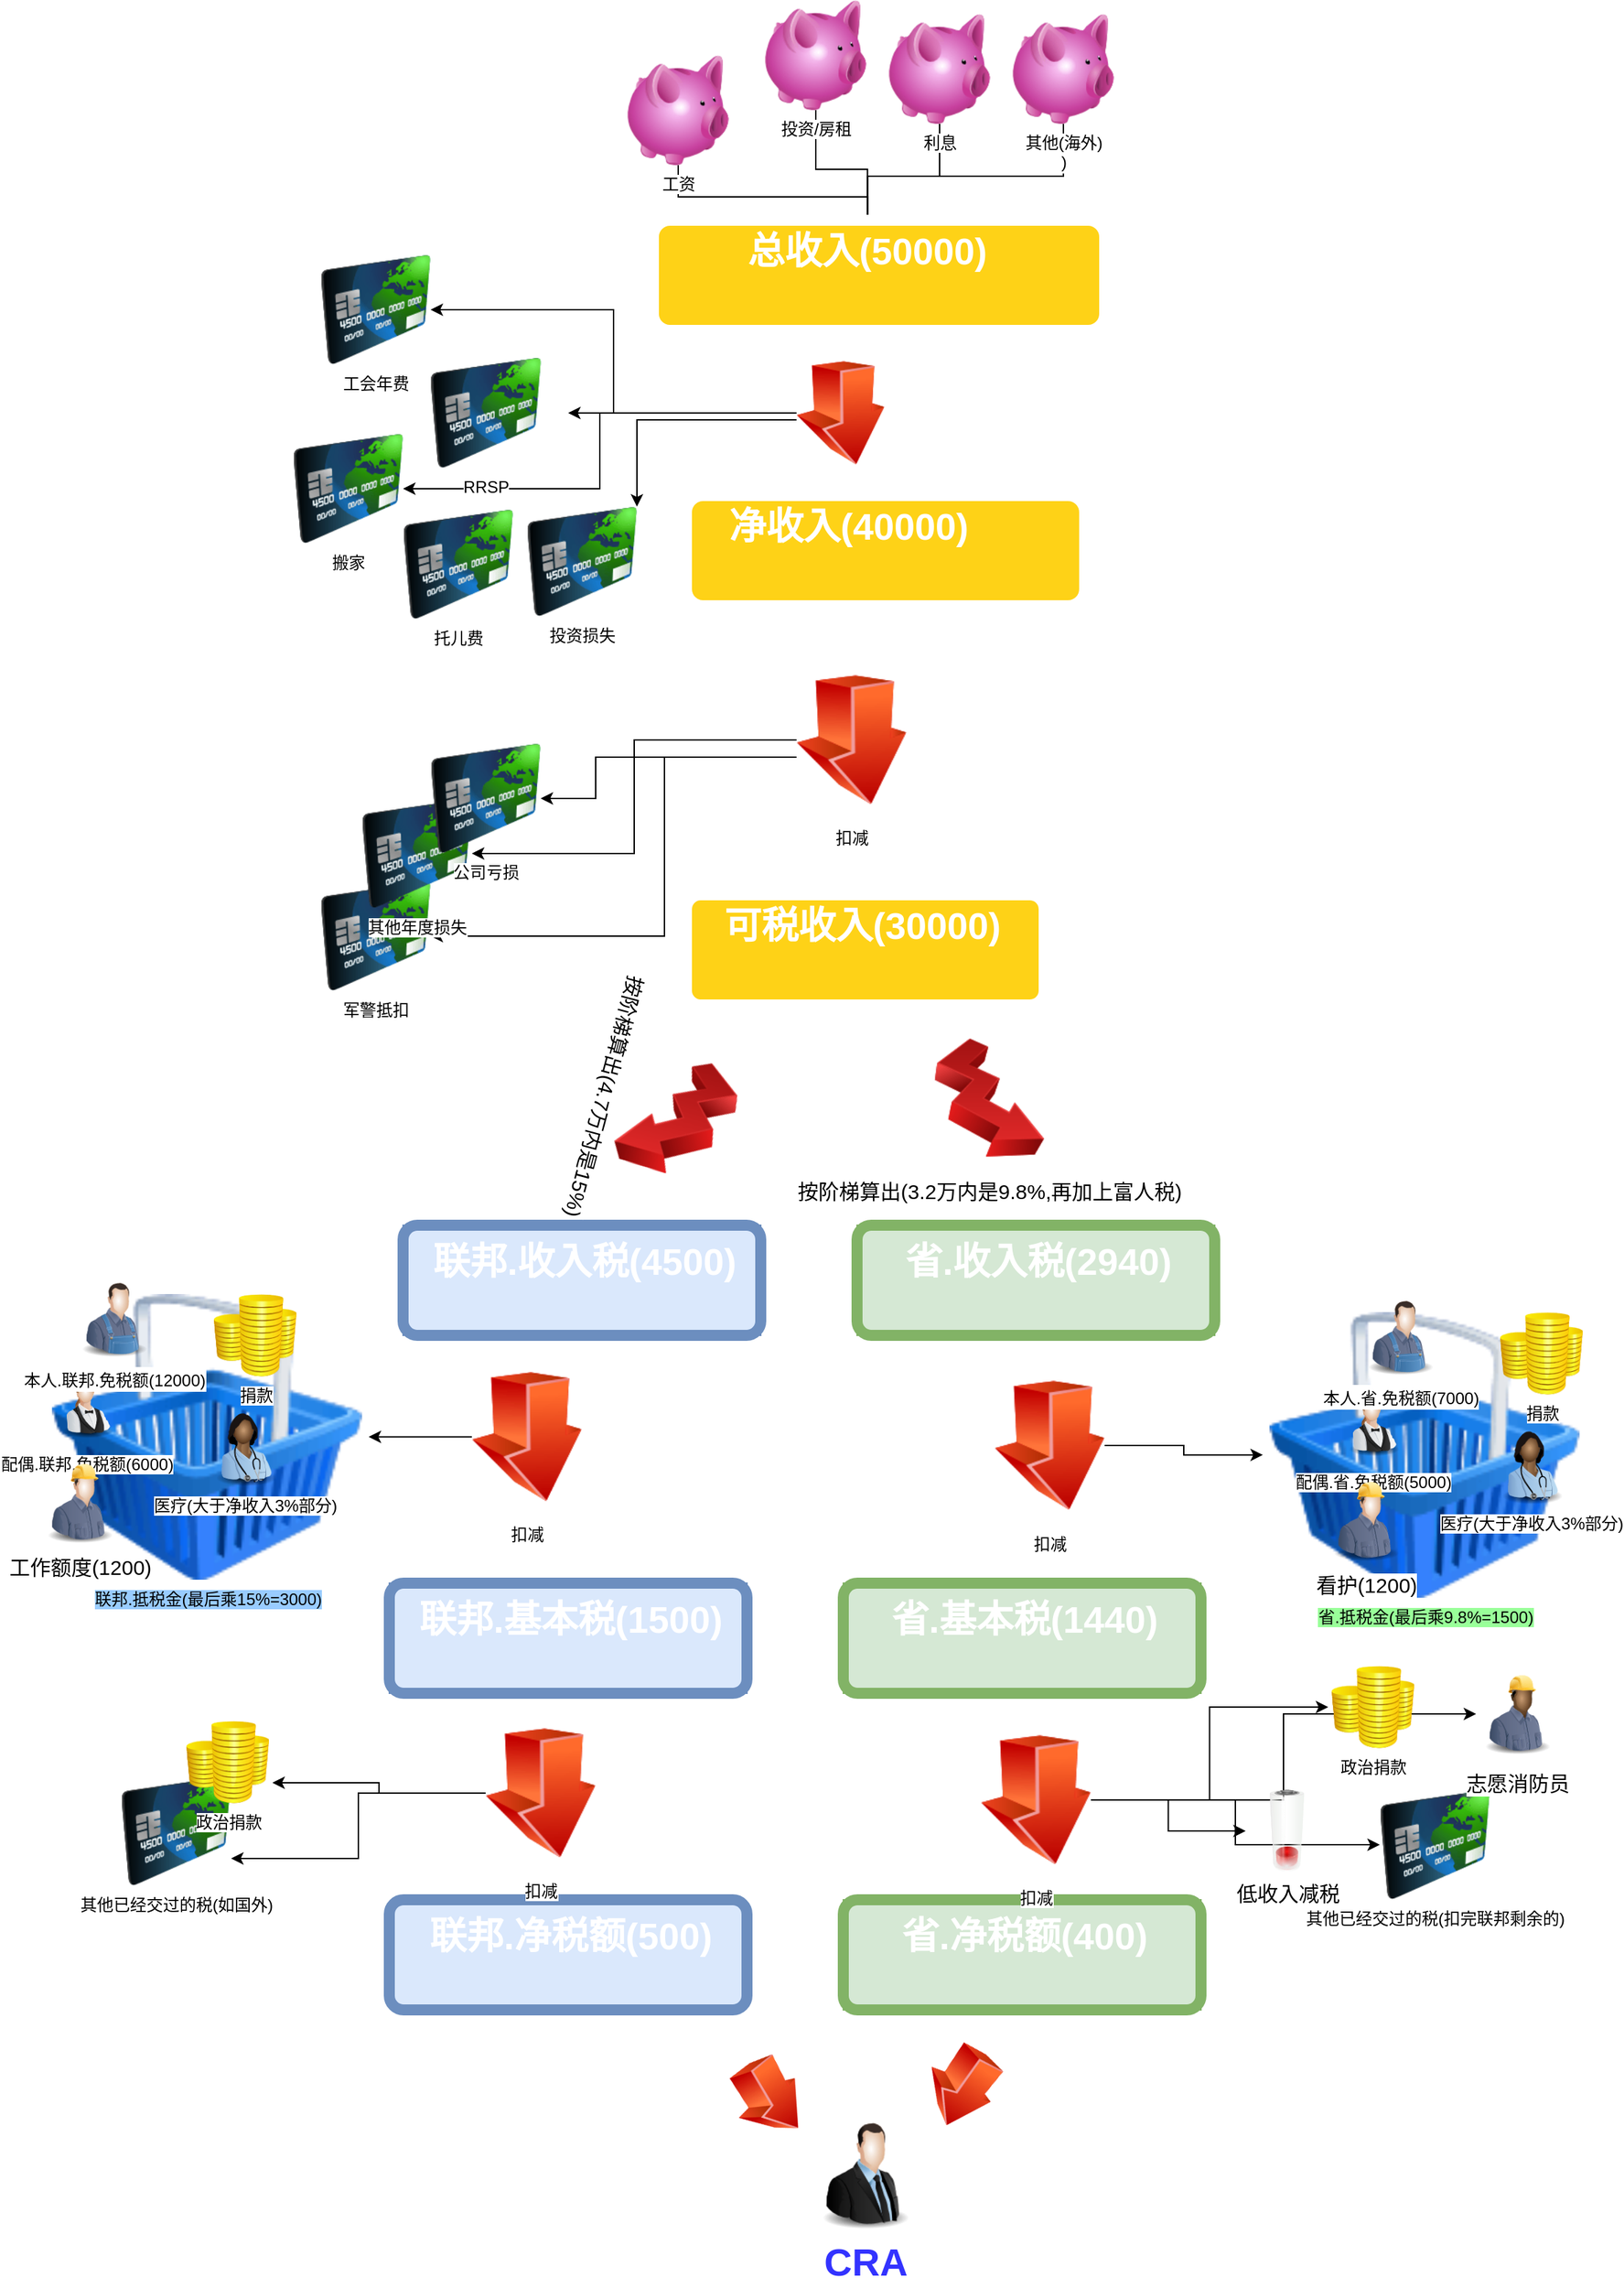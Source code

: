 <mxfile version="12.7.9" type="github">
  <diagram name="Page-1" id="12e1b939-464a-85fe-373e-61e167be1490">
    <mxGraphModel dx="1485" dy="1088" grid="1" gridSize="10" guides="1" tooltips="1" connect="1" arrows="1" fold="1" page="1" pageScale="1.5" pageWidth="827" pageHeight="11169" background="#ffffff" math="0" shadow="0">
      <root>
        <mxCell id="0" />
        <mxCell id="1" parent="0" />
        <mxCell id="60da8b9f42644d3a-7" value="" style="line;strokeWidth=2;html=1;rounded=0;shadow=0;fontSize=27;align=center;fillColor=none;strokeColor=#FFFFFF;" parent="1" vertex="1">
          <mxGeometry x="516" y="705" width="240" height="10" as="geometry" />
        </mxCell>
        <mxCell id="r8NnEnYyrBjSwJoiBO07-27" style="edgeStyle=orthogonalEdgeStyle;rounded=0;orthogonalLoop=1;jettySize=auto;html=1;" edge="1" parent="1" source="r8NnEnYyrBjSwJoiBO07-2" target="r8NnEnYyrBjSwJoiBO07-21">
          <mxGeometry relative="1" as="geometry" />
        </mxCell>
        <mxCell id="r8NnEnYyrBjSwJoiBO07-28" style="edgeStyle=orthogonalEdgeStyle;rounded=0;orthogonalLoop=1;jettySize=auto;html=1;" edge="1" parent="1" source="r8NnEnYyrBjSwJoiBO07-2" target="r8NnEnYyrBjSwJoiBO07-22">
          <mxGeometry relative="1" as="geometry" />
        </mxCell>
        <mxCell id="r8NnEnYyrBjSwJoiBO07-29" style="edgeStyle=orthogonalEdgeStyle;rounded=0;orthogonalLoop=1;jettySize=auto;html=1;" edge="1" parent="1" source="r8NnEnYyrBjSwJoiBO07-2" target="r8NnEnYyrBjSwJoiBO07-25">
          <mxGeometry relative="1" as="geometry" />
        </mxCell>
        <mxCell id="r8NnEnYyrBjSwJoiBO07-31" style="edgeStyle=orthogonalEdgeStyle;rounded=0;orthogonalLoop=1;jettySize=auto;html=1;" edge="1" parent="1" source="r8NnEnYyrBjSwJoiBO07-2" target="r8NnEnYyrBjSwJoiBO07-24">
          <mxGeometry relative="1" as="geometry">
            <Array as="points">
              <mxPoint x="480" y="425" />
            </Array>
          </mxGeometry>
        </mxCell>
        <mxCell id="r8NnEnYyrBjSwJoiBO07-2" value="扣减" style="image;html=1;labelBackgroundColor=#ffffff;image=img/lib/clip_art/finance/Arrow_Down_128x128.png" vertex="1" parent="1">
          <mxGeometry x="596" y="370" width="64" height="100" as="geometry" />
        </mxCell>
        <mxCell id="r8NnEnYyrBjSwJoiBO07-4" value="" style="edgeStyle=orthogonalEdgeStyle;rounded=0;orthogonalLoop=1;jettySize=auto;html=1;" edge="1" parent="1" source="r8NnEnYyrBjSwJoiBO07-3" target="60da8b9f42644d3a-3">
          <mxGeometry relative="1" as="geometry" />
        </mxCell>
        <mxCell id="r8NnEnYyrBjSwJoiBO07-3" value="工资" style="image;html=1;labelBackgroundColor=#ffffff;image=img/lib/clip_art/finance/Piggy_Bank_128x128.png" vertex="1" parent="1">
          <mxGeometry x="470" y="160" width="80" height="80" as="geometry" />
        </mxCell>
        <mxCell id="r8NnEnYyrBjSwJoiBO07-6" value="" style="edgeStyle=orthogonalEdgeStyle;rounded=0;orthogonalLoop=1;jettySize=auto;html=1;" edge="1" parent="1" source="r8NnEnYyrBjSwJoiBO07-5" target="60da8b9f42644d3a-3">
          <mxGeometry relative="1" as="geometry" />
        </mxCell>
        <mxCell id="r8NnEnYyrBjSwJoiBO07-5" value="投资/房租" style="image;html=1;labelBackgroundColor=#ffffff;image=img/lib/clip_art/finance/Piggy_Bank_128x128.png" vertex="1" parent="1">
          <mxGeometry x="570" y="120" width="80" height="80" as="geometry" />
        </mxCell>
        <mxCell id="r8NnEnYyrBjSwJoiBO07-9" style="edgeStyle=orthogonalEdgeStyle;rounded=0;orthogonalLoop=1;jettySize=auto;html=1;" edge="1" parent="1" source="r8NnEnYyrBjSwJoiBO07-7" target="60da8b9f42644d3a-3">
          <mxGeometry relative="1" as="geometry" />
        </mxCell>
        <mxCell id="r8NnEnYyrBjSwJoiBO07-7" value="利息" style="image;html=1;labelBackgroundColor=#ffffff;image=img/lib/clip_art/finance/Piggy_Bank_128x128.png" vertex="1" parent="1">
          <mxGeometry x="660" y="130" width="80" height="80" as="geometry" />
        </mxCell>
        <mxCell id="r8NnEnYyrBjSwJoiBO07-10" style="edgeStyle=orthogonalEdgeStyle;rounded=0;orthogonalLoop=1;jettySize=auto;html=1;" edge="1" parent="1" source="r8NnEnYyrBjSwJoiBO07-8" target="60da8b9f42644d3a-3">
          <mxGeometry relative="1" as="geometry" />
        </mxCell>
        <mxCell id="r8NnEnYyrBjSwJoiBO07-8" value="其他(海外)&lt;br&gt;)" style="image;html=1;labelBackgroundColor=#ffffff;image=img/lib/clip_art/finance/Piggy_Bank_128x128.png" vertex="1" parent="1">
          <mxGeometry x="750" y="130" width="80" height="80" as="geometry" />
        </mxCell>
        <mxCell id="r8NnEnYyrBjSwJoiBO07-12" value="" style="group" vertex="1" connectable="0" parent="1">
          <mxGeometry x="480" y="280" width="340" height="80" as="geometry" />
        </mxCell>
        <mxCell id="60da8b9f42644d3a-2" value="" style="whiteSpace=wrap;html=1;rounded=1;shadow=0;strokeWidth=8;fontSize=20;align=center;fillColor=#FED217;strokeColor=#FFFFFF;" parent="r8NnEnYyrBjSwJoiBO07-12" vertex="1">
          <mxGeometry x="11.972" width="328.028" height="80" as="geometry" />
        </mxCell>
        <mxCell id="60da8b9f42644d3a-3" value="总收入(50000)" style="text;html=1;strokeColor=none;fillColor=none;align=center;verticalAlign=middle;whiteSpace=wrap;rounded=0;shadow=0;fontSize=27;fontColor=#FFFFFF;fontStyle=1" parent="r8NnEnYyrBjSwJoiBO07-12" vertex="1">
          <mxGeometry y="6.15" width="335.21" height="33.85" as="geometry" />
        </mxCell>
        <mxCell id="r8NnEnYyrBjSwJoiBO07-15" value="" style="group" vertex="1" connectable="0" parent="1">
          <mxGeometry x="486" y="480" width="300" height="80" as="geometry" />
        </mxCell>
        <mxCell id="r8NnEnYyrBjSwJoiBO07-16" value="" style="whiteSpace=wrap;html=1;rounded=1;shadow=0;strokeWidth=8;fontSize=20;align=center;fillColor=#FED217;strokeColor=#FFFFFF;" vertex="1" parent="r8NnEnYyrBjSwJoiBO07-15">
          <mxGeometry x="30.003" width="289.437" height="80" as="geometry" />
        </mxCell>
        <mxCell id="r8NnEnYyrBjSwJoiBO07-17" value="净收入(40000)" style="text;html=1;strokeColor=none;fillColor=none;align=center;verticalAlign=middle;whiteSpace=wrap;rounded=0;shadow=0;fontSize=27;fontColor=#FFFFFF;fontStyle=1" vertex="1" parent="r8NnEnYyrBjSwJoiBO07-15">
          <mxGeometry y="6.15" width="295.774" height="33.85" as="geometry" />
        </mxCell>
        <mxCell id="r8NnEnYyrBjSwJoiBO07-20" value="联邦.抵税金(最后乘15%=3000)" style="image;html=1;labelBackgroundColor=#99CCFF;image=img/lib/clip_art/finance/Shopping_Cart_128x128.png" vertex="1" parent="1">
          <mxGeometry x="50" y="1060" width="235" height="207.5" as="geometry" />
        </mxCell>
        <mxCell id="r8NnEnYyrBjSwJoiBO07-21" value="RRSP" style="image;html=1;labelBackgroundColor=#ffffff;image=img/lib/clip_art/finance/Credit_Card_128x128.png" vertex="1" parent="1">
          <mxGeometry x="310" y="380" width="120" height="80" as="geometry" />
        </mxCell>
        <mxCell id="r8NnEnYyrBjSwJoiBO07-23" value="托儿费" style="image;html=1;labelBackgroundColor=#ffffff;image=img/lib/clip_art/finance/Credit_Card_128x128.png" vertex="1" parent="1">
          <mxGeometry x="310" y="490" width="80" height="80" as="geometry" />
        </mxCell>
        <mxCell id="r8NnEnYyrBjSwJoiBO07-24" value="投资损失" style="image;html=1;labelBackgroundColor=#ffffff;image=img/lib/clip_art/finance/Credit_Card_128x128.png" vertex="1" parent="1">
          <mxGeometry x="400" y="488" width="80" height="80" as="geometry" />
        </mxCell>
        <mxCell id="r8NnEnYyrBjSwJoiBO07-25" value="搬家" style="image;html=1;labelBackgroundColor=#ffffff;image=img/lib/clip_art/finance/Credit_Card_128x128.png" vertex="1" parent="1">
          <mxGeometry x="230" y="435" width="80" height="80" as="geometry" />
        </mxCell>
        <mxCell id="r8NnEnYyrBjSwJoiBO07-22" value="工会年费" style="image;html=1;labelBackgroundColor=#ffffff;image=img/lib/clip_art/finance/Credit_Card_128x128.png" vertex="1" parent="1">
          <mxGeometry x="250" y="305" width="80" height="80" as="geometry" />
        </mxCell>
        <mxCell id="r8NnEnYyrBjSwJoiBO07-33" value="" style="group" vertex="1" connectable="0" parent="1">
          <mxGeometry x="516" y="770" width="260" height="80" as="geometry" />
        </mxCell>
        <mxCell id="r8NnEnYyrBjSwJoiBO07-34" value="" style="whiteSpace=wrap;html=1;rounded=1;shadow=0;strokeWidth=8;fontSize=20;align=center;fillColor=#FED217;strokeColor=#FFFFFF;arcSize=13;" vertex="1" parent="r8NnEnYyrBjSwJoiBO07-33">
          <mxGeometry width="260" height="80" as="geometry" />
        </mxCell>
        <mxCell id="r8NnEnYyrBjSwJoiBO07-35" value="可税收入(30000)" style="text;html=1;strokeColor=none;fillColor=none;align=center;verticalAlign=middle;whiteSpace=wrap;rounded=0;shadow=0;fontSize=27;fontColor=#FFFFFF;fontStyle=1" vertex="1" parent="r8NnEnYyrBjSwJoiBO07-33">
          <mxGeometry y="6.15" width="256.337" height="33.85" as="geometry" />
        </mxCell>
        <mxCell id="r8NnEnYyrBjSwJoiBO07-40" style="edgeStyle=orthogonalEdgeStyle;rounded=0;orthogonalLoop=1;jettySize=auto;html=1;entryX=1;entryY=0.5;entryDx=0;entryDy=0;" edge="1" parent="1" source="r8NnEnYyrBjSwJoiBO07-36" target="r8NnEnYyrBjSwJoiBO07-39">
          <mxGeometry relative="1" as="geometry">
            <Array as="points">
              <mxPoint x="450" y="670" />
              <mxPoint x="450" y="700" />
            </Array>
          </mxGeometry>
        </mxCell>
        <mxCell id="r8NnEnYyrBjSwJoiBO07-41" style="edgeStyle=orthogonalEdgeStyle;rounded=0;orthogonalLoop=1;jettySize=auto;html=1;" edge="1" parent="1" source="r8NnEnYyrBjSwJoiBO07-36" target="r8NnEnYyrBjSwJoiBO07-38">
          <mxGeometry relative="1" as="geometry" />
        </mxCell>
        <mxCell id="r8NnEnYyrBjSwJoiBO07-42" style="edgeStyle=orthogonalEdgeStyle;rounded=0;orthogonalLoop=1;jettySize=auto;html=1;entryX=1;entryY=0.5;entryDx=0;entryDy=0;" edge="1" parent="1" source="r8NnEnYyrBjSwJoiBO07-36" target="r8NnEnYyrBjSwJoiBO07-37">
          <mxGeometry relative="1" as="geometry">
            <Array as="points">
              <mxPoint x="500" y="670" />
              <mxPoint x="500" y="800" />
            </Array>
          </mxGeometry>
        </mxCell>
        <mxCell id="r8NnEnYyrBjSwJoiBO07-36" value="扣减" style="image;html=1;labelBackgroundColor=#ffffff;image=img/lib/clip_art/finance/Arrow_Down_128x128.png" vertex="1" parent="1">
          <mxGeometry x="596" y="600" width="80" height="115" as="geometry" />
        </mxCell>
        <mxCell id="r8NnEnYyrBjSwJoiBO07-37" value="军警抵扣" style="image;html=1;labelBackgroundColor=#ffffff;image=img/lib/clip_art/finance/Credit_Card_128x128.png" vertex="1" parent="1">
          <mxGeometry x="250" y="760" width="80" height="80" as="geometry" />
        </mxCell>
        <mxCell id="r8NnEnYyrBjSwJoiBO07-38" value="其他年度损失" style="image;html=1;labelBackgroundColor=#ffffff;image=img/lib/clip_art/finance/Credit_Card_128x128.png" vertex="1" parent="1">
          <mxGeometry x="280" y="700" width="80" height="80" as="geometry" />
        </mxCell>
        <mxCell id="r8NnEnYyrBjSwJoiBO07-39" value="公司亏损" style="image;html=1;labelBackgroundColor=#ffffff;image=img/lib/clip_art/finance/Credit_Card_128x128.png" vertex="1" parent="1">
          <mxGeometry x="330" y="660" width="80" height="80" as="geometry" />
        </mxCell>
        <mxCell id="r8NnEnYyrBjSwJoiBO07-43" value="" style="group;labelBackgroundColor=#CC399B;fillColor=#dae8fc;strokeColor=#6c8ebf;" vertex="1" connectable="0" parent="1">
          <mxGeometry x="310" y="1010" width="260" height="80" as="geometry" />
        </mxCell>
        <mxCell id="r8NnEnYyrBjSwJoiBO07-44" value="" style="whiteSpace=wrap;html=1;rounded=1;shadow=0;strokeWidth=8;fontSize=20;align=center;fillColor=#dae8fc;strokeColor=#6c8ebf;arcSize=13;labelBackgroundColor=#FF66FF;" vertex="1" parent="r8NnEnYyrBjSwJoiBO07-43">
          <mxGeometry width="260" height="80" as="geometry" />
        </mxCell>
        <mxCell id="r8NnEnYyrBjSwJoiBO07-45" value="联邦.收入税(4500)" style="text;html=1;strokeColor=none;fillColor=none;align=center;verticalAlign=middle;whiteSpace=wrap;rounded=0;shadow=0;fontSize=27;fontColor=#FFFFFF;fontStyle=1" vertex="1" parent="r8NnEnYyrBjSwJoiBO07-43">
          <mxGeometry x="3.66" y="10" width="256.337" height="33.85" as="geometry" />
        </mxCell>
        <mxCell id="r8NnEnYyrBjSwJoiBO07-49" value="配偶.联邦.免税额(6000)" style="image;html=1;labelBackgroundColor=#ffffff;image=img/lib/clip_art/people/Waiter_Woman_128x128.png" vertex="1" parent="1">
          <mxGeometry x="55" y="1110" width="50" height="60" as="geometry" />
        </mxCell>
        <mxCell id="r8NnEnYyrBjSwJoiBO07-53" value="医疗(大于净收入3%部分)" style="image;html=1;labelBackgroundColor=#ffffff;image=img/lib/clip_art/people/Nurse_Woman_Black_128x128.png" vertex="1" parent="1">
          <mxGeometry x="165" y="1140" width="60" height="60" as="geometry" />
        </mxCell>
        <mxCell id="r8NnEnYyrBjSwJoiBO07-55" value="捐款" style="image;html=1;labelBackgroundColor=#ffffff;image=img/lib/clip_art/finance/Coins_128x128.png" vertex="1" parent="1">
          <mxGeometry x="170" y="1060" width="65" height="60" as="geometry" />
        </mxCell>
        <mxCell id="r8NnEnYyrBjSwJoiBO07-57" value="按阶梯算出(4.7万内是15%)" style="image;html=1;labelBackgroundColor=#ffffff;image=img/lib/clip_art/finance/Stock_Down_128x128.png;rotation=105;fontSize=15;" vertex="1" parent="1">
          <mxGeometry x="457" y="890" width="106" height="80.03" as="geometry" />
        </mxCell>
        <mxCell id="r8NnEnYyrBjSwJoiBO07-59" style="edgeStyle=orthogonalEdgeStyle;rounded=0;orthogonalLoop=1;jettySize=auto;html=1;fontSize=15;" edge="1" parent="1" source="r8NnEnYyrBjSwJoiBO07-58" target="r8NnEnYyrBjSwJoiBO07-20">
          <mxGeometry relative="1" as="geometry" />
        </mxCell>
        <mxCell id="r8NnEnYyrBjSwJoiBO07-58" value="扣减" style="image;html=1;labelBackgroundColor=#ffffff;image=img/lib/clip_art/finance/Arrow_Down_128x128.png" vertex="1" parent="1">
          <mxGeometry x="360" y="1106.25" width="80" height="115" as="geometry" />
        </mxCell>
        <mxCell id="r8NnEnYyrBjSwJoiBO07-60" value="" style="group;labelBackgroundColor=#CC399B;fillColor=#dae8fc;strokeColor=#6c8ebf;" vertex="1" connectable="0" parent="1">
          <mxGeometry x="300" y="1270" width="260" height="80" as="geometry" />
        </mxCell>
        <mxCell id="r8NnEnYyrBjSwJoiBO07-61" value="" style="whiteSpace=wrap;html=1;rounded=1;shadow=0;strokeWidth=8;fontSize=20;align=center;fillColor=#dae8fc;strokeColor=#6c8ebf;arcSize=13;labelBackgroundColor=#FF66FF;" vertex="1" parent="r8NnEnYyrBjSwJoiBO07-60">
          <mxGeometry width="260" height="80" as="geometry" />
        </mxCell>
        <mxCell id="r8NnEnYyrBjSwJoiBO07-62" value="联邦.基本税(1500)" style="text;html=1;strokeColor=none;fillColor=none;align=center;verticalAlign=middle;whiteSpace=wrap;rounded=0;shadow=0;fontSize=27;fontColor=#FFFFFF;fontStyle=1" vertex="1" parent="r8NnEnYyrBjSwJoiBO07-60">
          <mxGeometry x="3.66" y="10" width="256.337" height="33.85" as="geometry" />
        </mxCell>
        <mxCell id="r8NnEnYyrBjSwJoiBO07-63" value="" style="group;labelBackgroundColor=#CC399B;" vertex="1" connectable="0" parent="1">
          <mxGeometry x="300" y="1500" width="260" height="80" as="geometry" />
        </mxCell>
        <mxCell id="r8NnEnYyrBjSwJoiBO07-64" value="" style="whiteSpace=wrap;html=1;rounded=1;shadow=0;strokeWidth=8;fontSize=20;align=center;fillColor=#dae8fc;strokeColor=#6c8ebf;arcSize=13;labelBackgroundColor=#FF66FF;" vertex="1" parent="r8NnEnYyrBjSwJoiBO07-63">
          <mxGeometry width="260" height="80" as="geometry" />
        </mxCell>
        <mxCell id="r8NnEnYyrBjSwJoiBO07-65" value="联邦.净税额(500)" style="text;html=1;strokeColor=none;fillColor=none;align=center;verticalAlign=middle;whiteSpace=wrap;rounded=0;shadow=0;fontSize=27;fontColor=#FFFFFF;fontStyle=1" vertex="1" parent="r8NnEnYyrBjSwJoiBO07-63">
          <mxGeometry x="3.66" y="10" width="256.337" height="33.85" as="geometry" />
        </mxCell>
        <mxCell id="r8NnEnYyrBjSwJoiBO07-70" style="edgeStyle=orthogonalEdgeStyle;rounded=0;orthogonalLoop=1;jettySize=auto;html=1;entryX=1;entryY=0.75;entryDx=0;entryDy=0;fontSize=15;" edge="1" parent="1" source="r8NnEnYyrBjSwJoiBO07-66" target="r8NnEnYyrBjSwJoiBO07-69">
          <mxGeometry relative="1" as="geometry" />
        </mxCell>
        <mxCell id="r8NnEnYyrBjSwJoiBO07-71" style="edgeStyle=orthogonalEdgeStyle;rounded=0;orthogonalLoop=1;jettySize=auto;html=1;entryX=1;entryY=0.75;entryDx=0;entryDy=0;fontSize=15;" edge="1" parent="1" source="r8NnEnYyrBjSwJoiBO07-66" target="r8NnEnYyrBjSwJoiBO07-67">
          <mxGeometry relative="1" as="geometry" />
        </mxCell>
        <mxCell id="r8NnEnYyrBjSwJoiBO07-66" value="扣减" style="image;html=1;labelBackgroundColor=#ffffff;image=img/lib/clip_art/finance/Arrow_Down_128x128.png" vertex="1" parent="1">
          <mxGeometry x="370" y="1365" width="80" height="115" as="geometry" />
        </mxCell>
        <mxCell id="r8NnEnYyrBjSwJoiBO07-67" value="其他已经交过的税(如国外)" style="image;html=1;labelBackgroundColor=#ffffff;image=img/lib/clip_art/finance/Credit_Card_128x128.png" vertex="1" parent="1">
          <mxGeometry x="105" y="1410" width="80" height="80" as="geometry" />
        </mxCell>
        <mxCell id="r8NnEnYyrBjSwJoiBO07-69" value="政治捐款" style="image;html=1;labelBackgroundColor=#ffffff;image=img/lib/clip_art/finance/Coins_128x128.png" vertex="1" parent="1">
          <mxGeometry x="150" y="1370" width="65" height="60" as="geometry" />
        </mxCell>
        <mxCell id="r8NnEnYyrBjSwJoiBO07-72" value="工作额度(1200)" style="image;html=1;labelBackgroundColor=#ffffff;image=img/lib/clip_art/people/Construction_Worker_Man_128x128.png;fontSize=15;" vertex="1" parent="1">
          <mxGeometry x="45" y="1180" width="60" height="63" as="geometry" />
        </mxCell>
        <mxCell id="r8NnEnYyrBjSwJoiBO07-73" value="&lt;font color=&quot;#3333ff&quot; style=&quot;font-size: 28px;&quot;&gt;&lt;b style=&quot;font-size: 28px;&quot;&gt;CRA&lt;/b&gt;&lt;/font&gt;" style="image;html=1;labelBackgroundColor=#ffffff;image=img/lib/clip_art/people/Suit_Man_128x128.png;fillColor=#7EA6E0;fontSize=28;fontColor=#00FF80;" vertex="1" parent="1">
          <mxGeometry x="606" y="1660" width="80" height="80" as="geometry" />
        </mxCell>
        <mxCell id="r8NnEnYyrBjSwJoiBO07-74" value="&lt;span style=&quot;color: rgb(0 , 0 , 0) ; font-size: 12px&quot;&gt;本人.联邦.免税额(12000)&lt;/span&gt;" style="image;html=1;labelBackgroundColor=#ffffff;image=img/lib/clip_art/people/Farmer_Man_128x128.png;fillColor=#7EA6E0;fontSize=15;fontColor=#00FF80;" vertex="1" parent="1">
          <mxGeometry x="70" y="1046.25" width="60" height="60" as="geometry" />
        </mxCell>
        <mxCell id="r8NnEnYyrBjSwJoiBO07-75" value="" style="image;html=1;labelBackgroundColor=#ffffff;image=img/lib/clip_art/finance/Arrow_Down_128x128.png;fillColor=#7EA6E0;fontSize=15;fontColor=#00FF80;rotation=-30;" vertex="1" parent="1">
          <mxGeometry x="550" y="1610" width="50" height="70" as="geometry" />
        </mxCell>
        <mxCell id="r8NnEnYyrBjSwJoiBO07-76" value="" style="group;labelBackgroundColor=#CC399B;fillColor=#d5e8d4;strokeColor=#82b366;" vertex="1" connectable="0" parent="1">
          <mxGeometry x="640" y="1010" width="260" height="80" as="geometry" />
        </mxCell>
        <mxCell id="r8NnEnYyrBjSwJoiBO07-77" value="" style="whiteSpace=wrap;html=1;rounded=1;shadow=0;strokeWidth=8;fontSize=20;align=center;fillColor=#d5e8d4;strokeColor=#82b366;arcSize=13;labelBackgroundColor=#FF66FF;" vertex="1" parent="r8NnEnYyrBjSwJoiBO07-76">
          <mxGeometry width="260" height="80" as="geometry" />
        </mxCell>
        <mxCell id="r8NnEnYyrBjSwJoiBO07-78" value="省.收入税(2940)" style="text;html=1;strokeColor=none;fillColor=none;align=center;verticalAlign=middle;whiteSpace=wrap;rounded=0;shadow=0;fontSize=27;fontColor=#FFFFFF;fontStyle=1" vertex="1" parent="r8NnEnYyrBjSwJoiBO07-76">
          <mxGeometry x="3.66" y="10" width="256.337" height="33.85" as="geometry" />
        </mxCell>
        <mxCell id="r8NnEnYyrBjSwJoiBO07-98" style="edgeStyle=orthogonalEdgeStyle;rounded=0;orthogonalLoop=1;jettySize=auto;html=1;fontSize=15;fontColor=#00FF80;" edge="1" parent="1" source="r8NnEnYyrBjSwJoiBO07-80" target="r8NnEnYyrBjSwJoiBO07-92">
          <mxGeometry relative="1" as="geometry" />
        </mxCell>
        <mxCell id="r8NnEnYyrBjSwJoiBO07-80" value="扣减" style="image;html=1;labelBackgroundColor=#ffffff;image=img/lib/clip_art/finance/Arrow_Down_128x128.png" vertex="1" parent="1">
          <mxGeometry x="740" y="1112.5" width="80" height="115" as="geometry" />
        </mxCell>
        <mxCell id="r8NnEnYyrBjSwJoiBO07-81" value="" style="group;labelBackgroundColor=#CC399B;fillColor=#d5e8d4;strokeColor=#82b366;" vertex="1" connectable="0" parent="1">
          <mxGeometry x="630" y="1270" width="260" height="80" as="geometry" />
        </mxCell>
        <mxCell id="r8NnEnYyrBjSwJoiBO07-82" value="" style="whiteSpace=wrap;html=1;rounded=1;shadow=0;strokeWidth=8;fontSize=20;align=center;fillColor=#d5e8d4;strokeColor=#82b366;arcSize=13;labelBackgroundColor=#FF66FF;" vertex="1" parent="r8NnEnYyrBjSwJoiBO07-81">
          <mxGeometry width="260" height="80" as="geometry" />
        </mxCell>
        <mxCell id="r8NnEnYyrBjSwJoiBO07-83" value="省.基本税(1440)" style="text;html=1;strokeColor=none;fillColor=none;align=center;verticalAlign=middle;whiteSpace=wrap;rounded=0;shadow=0;fontSize=27;fontColor=#FFFFFF;fontStyle=1" vertex="1" parent="r8NnEnYyrBjSwJoiBO07-81">
          <mxGeometry x="3.66" y="10" width="256.337" height="33.85" as="geometry" />
        </mxCell>
        <mxCell id="r8NnEnYyrBjSwJoiBO07-84" value="" style="group;labelBackgroundColor=#CC399B;fillColor=#d5e8d4;strokeColor=#82b366;" vertex="1" connectable="0" parent="1">
          <mxGeometry x="630" y="1500" width="260" height="80" as="geometry" />
        </mxCell>
        <mxCell id="r8NnEnYyrBjSwJoiBO07-85" value="" style="whiteSpace=wrap;html=1;rounded=1;shadow=0;strokeWidth=8;fontSize=20;align=center;fillColor=#d5e8d4;strokeColor=#82b366;arcSize=13;labelBackgroundColor=#FF66FF;" vertex="1" parent="r8NnEnYyrBjSwJoiBO07-84">
          <mxGeometry width="260" height="80" as="geometry" />
        </mxCell>
        <mxCell id="r8NnEnYyrBjSwJoiBO07-86" value="省.净税额(400)" style="text;html=1;strokeColor=none;fillColor=none;align=center;verticalAlign=middle;whiteSpace=wrap;rounded=0;shadow=0;fontSize=27;fontColor=#FFFFFF;fontStyle=1" vertex="1" parent="r8NnEnYyrBjSwJoiBO07-84">
          <mxGeometry x="3.66" y="10" width="256.337" height="33.85" as="geometry" />
        </mxCell>
        <mxCell id="r8NnEnYyrBjSwJoiBO07-101" style="edgeStyle=orthogonalEdgeStyle;rounded=0;orthogonalLoop=1;jettySize=auto;html=1;fontSize=15;fontColor=#00FF80;" edge="1" parent="1" source="r8NnEnYyrBjSwJoiBO07-87" target="r8NnEnYyrBjSwJoiBO07-100">
          <mxGeometry relative="1" as="geometry" />
        </mxCell>
        <mxCell id="r8NnEnYyrBjSwJoiBO07-102" style="edgeStyle=orthogonalEdgeStyle;rounded=0;orthogonalLoop=1;jettySize=auto;html=1;fontSize=15;fontColor=#00FF80;" edge="1" parent="1" source="r8NnEnYyrBjSwJoiBO07-87" target="r8NnEnYyrBjSwJoiBO07-99">
          <mxGeometry relative="1" as="geometry" />
        </mxCell>
        <mxCell id="r8NnEnYyrBjSwJoiBO07-104" style="edgeStyle=orthogonalEdgeStyle;rounded=0;orthogonalLoop=1;jettySize=auto;html=1;fontSize=15;fontColor=#000000;" edge="1" parent="1" source="r8NnEnYyrBjSwJoiBO07-87" target="r8NnEnYyrBjSwJoiBO07-103">
          <mxGeometry relative="1" as="geometry" />
        </mxCell>
        <mxCell id="r8NnEnYyrBjSwJoiBO07-107" style="edgeStyle=orthogonalEdgeStyle;rounded=0;orthogonalLoop=1;jettySize=auto;html=1;fontSize=15;fontColor=#000000;" edge="1" parent="1" source="r8NnEnYyrBjSwJoiBO07-87" target="r8NnEnYyrBjSwJoiBO07-106">
          <mxGeometry relative="1" as="geometry" />
        </mxCell>
        <mxCell id="r8NnEnYyrBjSwJoiBO07-87" value="扣减" style="image;html=1;labelBackgroundColor=#ffffff;image=img/lib/clip_art/finance/Arrow_Down_128x128.png" vertex="1" parent="1">
          <mxGeometry x="730" y="1370" width="80" height="115" as="geometry" />
        </mxCell>
        <mxCell id="r8NnEnYyrBjSwJoiBO07-90" value="" style="image;html=1;labelBackgroundColor=#ffffff;image=img/lib/clip_art/finance/Arrow_Down_128x128.png;fillColor=#7EA6E0;fontSize=15;fontColor=#00FF80;rotation=36;" vertex="1" parent="1">
          <mxGeometry x="690" y="1600" width="50" height="70" as="geometry" />
        </mxCell>
        <mxCell id="r8NnEnYyrBjSwJoiBO07-91" value="按阶梯算出(3.2万内是9.8%,再加上富人税)" style="image;html=1;labelBackgroundColor=#ffffff;image=img/lib/clip_art/finance/Stock_Down_128x128.png;rotation=0;fontSize=15;direction=north;flipV=1;" vertex="1" parent="1">
          <mxGeometry x="695.975" y="864.035" width="80.03" height="106" as="geometry" />
        </mxCell>
        <mxCell id="r8NnEnYyrBjSwJoiBO07-92" value="省.抵税金(最后乘9.8%=1500)" style="image;html=1;labelBackgroundColor=#99FF99;image=img/lib/clip_art/finance/Shopping_Cart_128x128.png" vertex="1" parent="1">
          <mxGeometry x="935" y="1073.13" width="235" height="207.5" as="geometry" />
        </mxCell>
        <mxCell id="r8NnEnYyrBjSwJoiBO07-93" value="配偶.省.免税额(5000)" style="image;html=1;labelBackgroundColor=#ffffff;image=img/lib/clip_art/people/Waiter_Woman_128x128.png" vertex="1" parent="1">
          <mxGeometry x="990" y="1123.13" width="50" height="60" as="geometry" />
        </mxCell>
        <mxCell id="r8NnEnYyrBjSwJoiBO07-94" value="医疗(大于净收入3%部分)" style="image;html=1;labelBackgroundColor=#ffffff;image=img/lib/clip_art/people/Nurse_Woman_Black_128x128.png" vertex="1" parent="1">
          <mxGeometry x="1100" y="1153.13" width="60" height="60" as="geometry" />
        </mxCell>
        <mxCell id="r8NnEnYyrBjSwJoiBO07-95" value="捐款" style="image;html=1;labelBackgroundColor=#ffffff;image=img/lib/clip_art/finance/Coins_128x128.png" vertex="1" parent="1">
          <mxGeometry x="1105" y="1073.13" width="65" height="60" as="geometry" />
        </mxCell>
        <mxCell id="r8NnEnYyrBjSwJoiBO07-96" value="看护(1200)" style="image;html=1;labelBackgroundColor=#ffffff;image=img/lib/clip_art/people/Construction_Worker_Man_128x128.png;fontSize=15;" vertex="1" parent="1">
          <mxGeometry x="980" y="1193.13" width="60" height="63" as="geometry" />
        </mxCell>
        <mxCell id="r8NnEnYyrBjSwJoiBO07-97" value="&lt;span style=&quot;color: rgb(0 , 0 , 0) ; font-size: 12px&quot;&gt;本人.省.免税额(7000)&lt;/span&gt;" style="image;html=1;labelBackgroundColor=#ffffff;image=img/lib/clip_art/people/Farmer_Man_128x128.png;fillColor=#7EA6E0;fontSize=15;fontColor=#00FF80;" vertex="1" parent="1">
          <mxGeometry x="1005" y="1059.38" width="60" height="60" as="geometry" />
        </mxCell>
        <mxCell id="r8NnEnYyrBjSwJoiBO07-99" value="其他已经交过的税(扣完联邦剩余的)" style="image;html=1;labelBackgroundColor=#ffffff;image=img/lib/clip_art/finance/Credit_Card_128x128.png" vertex="1" parent="1">
          <mxGeometry x="1020" y="1420" width="80" height="80" as="geometry" />
        </mxCell>
        <mxCell id="r8NnEnYyrBjSwJoiBO07-100" value="政治捐款" style="image;html=1;labelBackgroundColor=#ffffff;image=img/lib/clip_art/finance/Coins_128x128.png" vertex="1" parent="1">
          <mxGeometry x="982.5" y="1330" width="65" height="60" as="geometry" />
        </mxCell>
        <mxCell id="r8NnEnYyrBjSwJoiBO07-103" value="志愿消防员" style="image;html=1;labelBackgroundColor=#ffffff;image=img/lib/clip_art/people/Construction_Worker_Man_Black_128x128.png;fillColor=#7EA6E0;fontSize=15;fontColor=#000000;" vertex="1" parent="1">
          <mxGeometry x="1090" y="1330" width="60" height="70" as="geometry" />
        </mxCell>
        <mxCell id="r8NnEnYyrBjSwJoiBO07-106" value="低收入减税" style="image;html=1;labelBackgroundColor=#ffffff;image=img/lib/clip_art/general/Battery_0_128x128.png;fillColor=#7EA6E0;fontSize=15;fontColor=#000000;" vertex="1" parent="1">
          <mxGeometry x="922.5" y="1420" width="60" height="60" as="geometry" />
        </mxCell>
      </root>
    </mxGraphModel>
  </diagram>
</mxfile>
